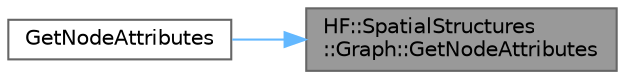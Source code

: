 digraph "HF::SpatialStructures::Graph::GetNodeAttributes"
{
 // LATEX_PDF_SIZE
  bgcolor="transparent";
  edge [fontname=Helvetica,fontsize=10,labelfontname=Helvetica,labelfontsize=10];
  node [fontname=Helvetica,fontsize=10,shape=box,height=0.2,width=0.4];
  rankdir="RL";
  Node1 [label="HF::SpatialStructures\l::Graph::GetNodeAttributes",height=0.2,width=0.4,color="gray40", fillcolor="grey60", style="filled", fontcolor="black",tooltip="Get the score for the given attribute of every node in the graph. Nodes that do not have a score for ..."];
  Node1 -> Node2 [dir="back",color="steelblue1",style="solid"];
  Node2 [label="GetNodeAttributes",height=0.2,width=0.4,color="grey40", fillcolor="white", style="filled",URL="$a00458.html#ga755a13df931e2e3047ed665958727ccb",tooltip="Retrieve node attribute values from *g."];
}
